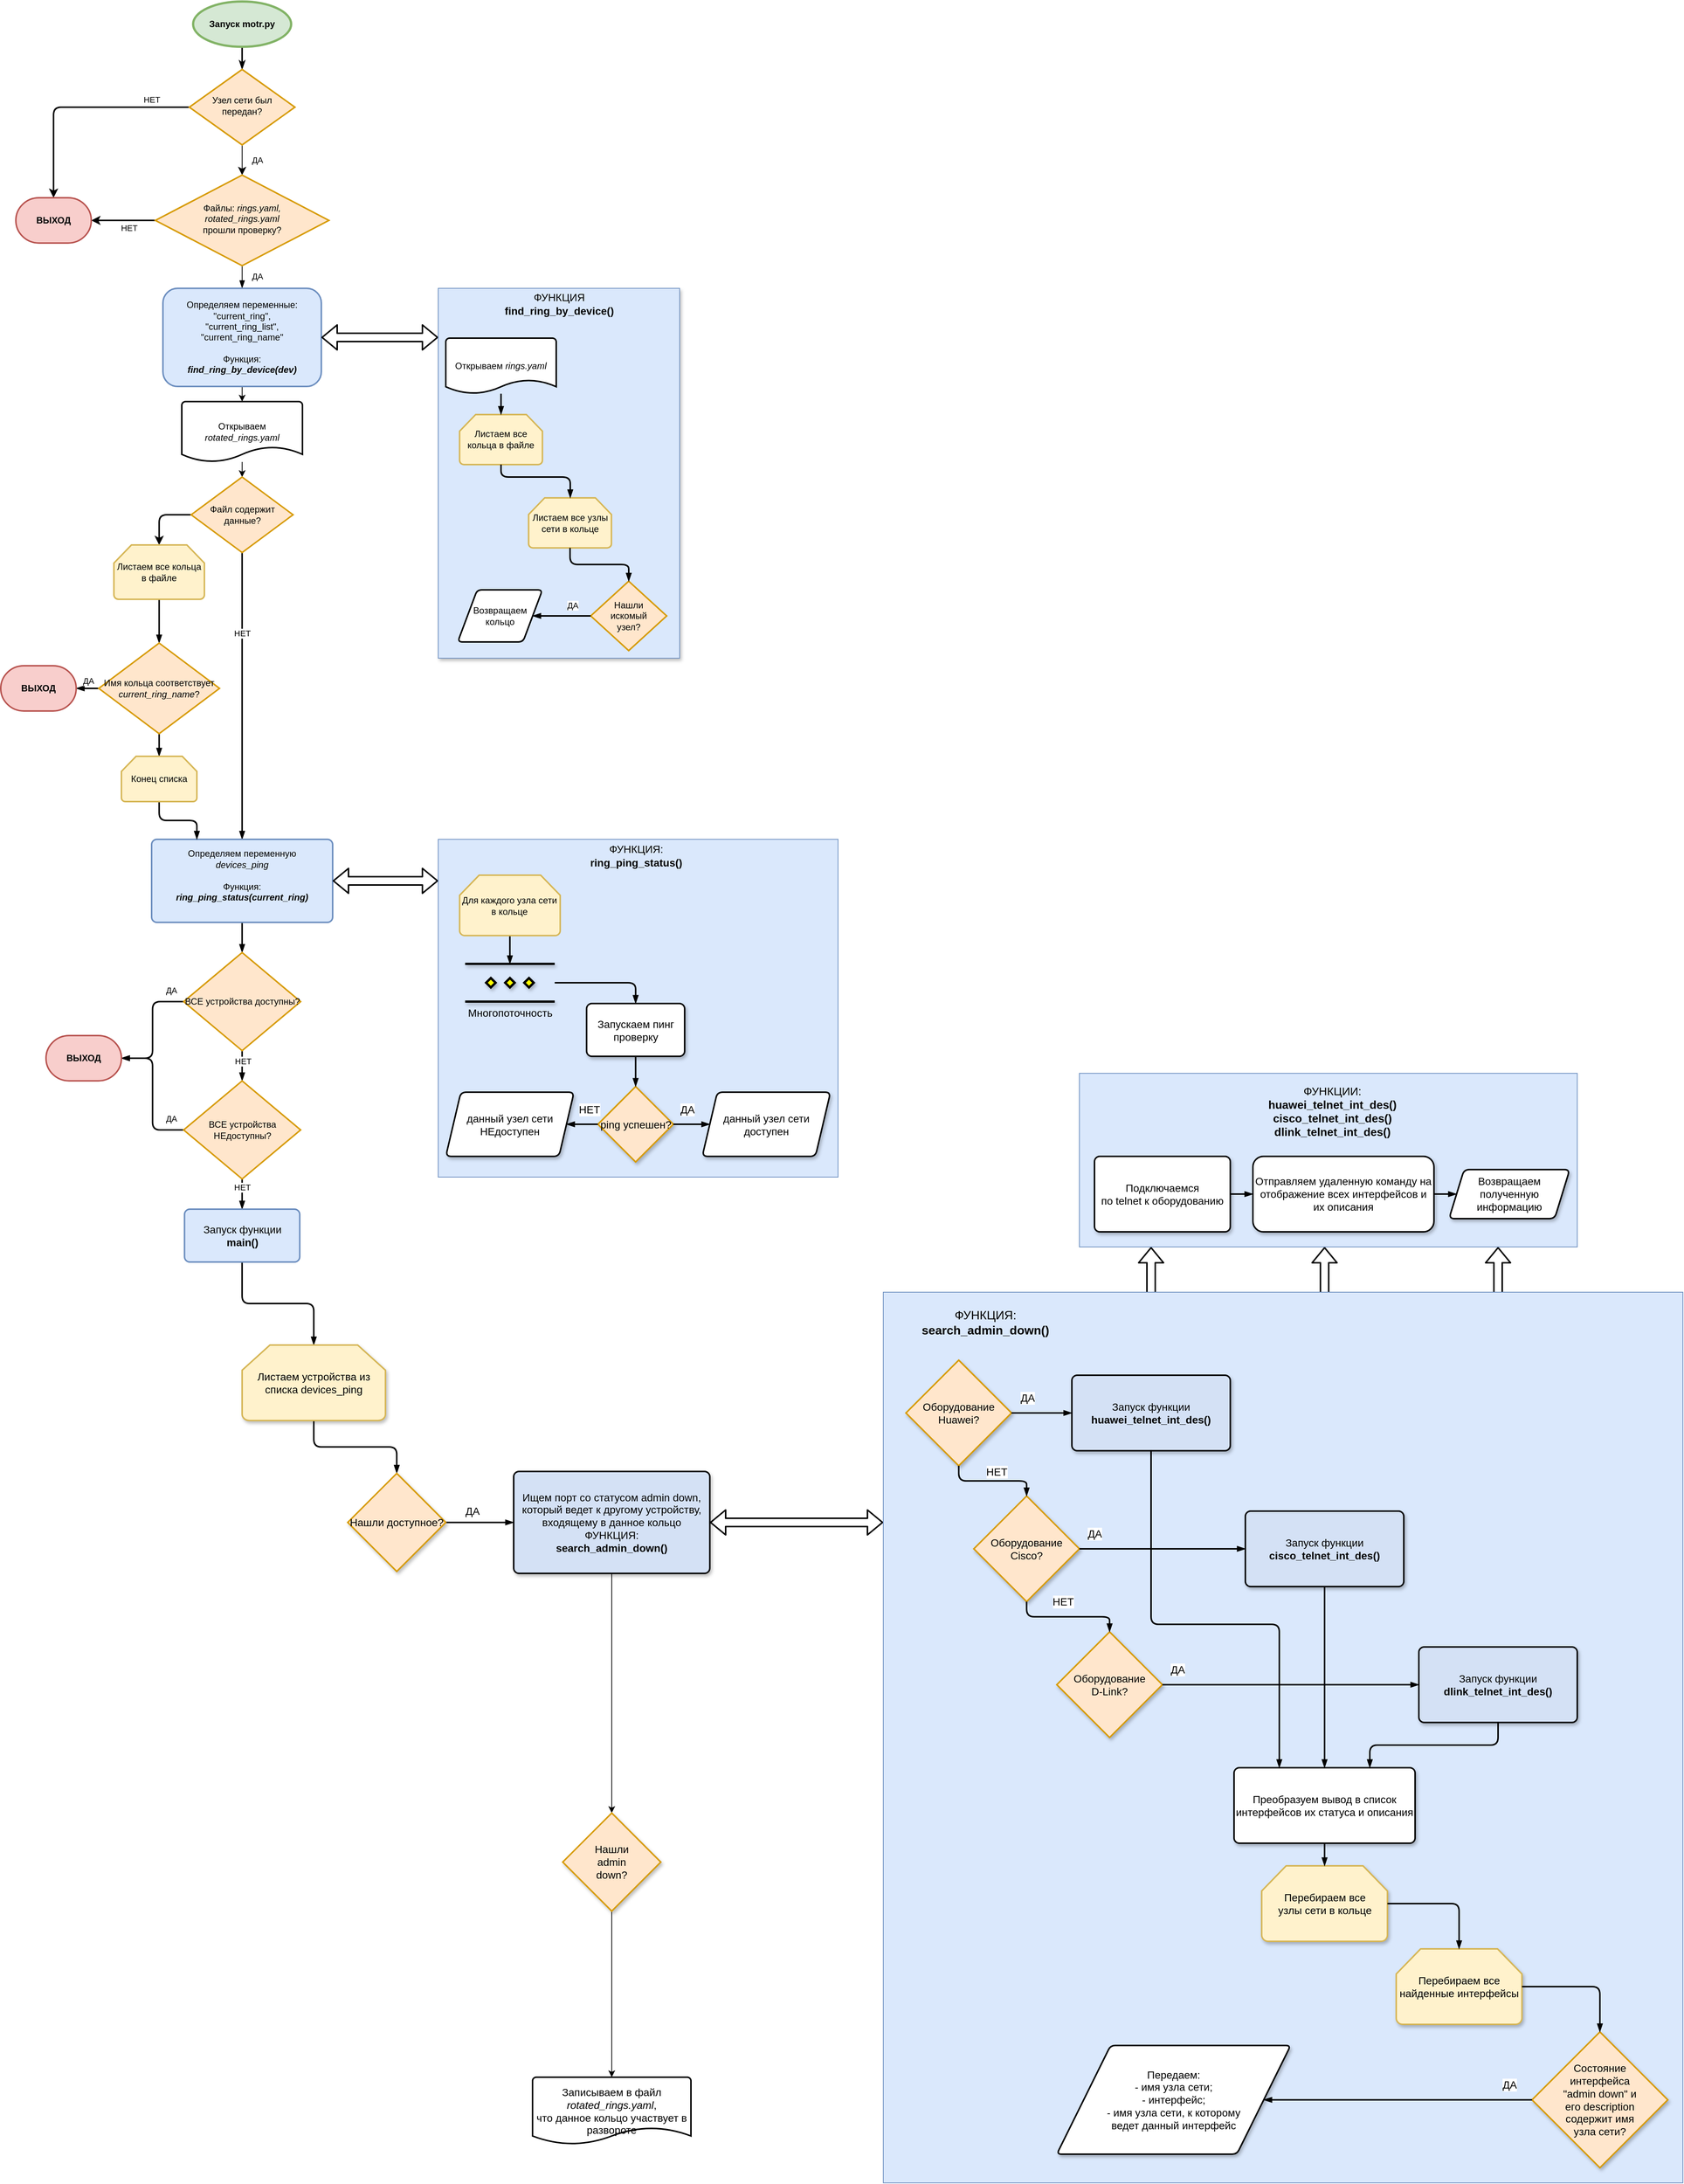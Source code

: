 <mxfile version="13.6.5" type="github">
  <diagram id="C5RBs43oDa-KdzZeNtuy" name="Page-1">
    <mxGraphModel dx="3768" dy="2504" grid="1" gridSize="10" guides="1" tooltips="1" connect="1" arrows="1" fold="1" page="1" pageScale="1" pageWidth="3300" pageHeight="4681" math="0" shadow="0">
      <root>
        <mxCell id="WIyWlLk6GJQsqaUBKTNV-0" />
        <mxCell id="WIyWlLk6GJQsqaUBKTNV-1" parent="WIyWlLk6GJQsqaUBKTNV-0" />
        <mxCell id="WIyWlLk6GJQsqaUBKTNV-2" value="" style="rounded=0;html=1;jettySize=auto;orthogonalLoop=1;fontSize=11;endArrow=classicThin;endFill=1;strokeWidth=2;shadow=0;labelBackgroundColor=none;edgeStyle=orthogonalEdgeStyle;exitX=0.5;exitY=1;exitDx=0;exitDy=0;exitPerimeter=0;" parent="WIyWlLk6GJQsqaUBKTNV-1" source="qdzVhZ0BJHm87TB0EGFF-5" target="WIyWlLk6GJQsqaUBKTNV-6" edge="1">
          <mxGeometry relative="1" as="geometry">
            <mxPoint x="370" y="80" as="sourcePoint" />
          </mxGeometry>
        </mxCell>
        <mxCell id="WIyWlLk6GJQsqaUBKTNV-4" value="&lt;div&gt;ДА&lt;/div&gt;" style="rounded=0;html=1;jettySize=auto;orthogonalLoop=1;fontSize=11;endArrow=classic;endFill=1;endSize=8;strokeWidth=1;shadow=0;labelBackgroundColor=none;edgeStyle=orthogonalEdgeStyle;" parent="WIyWlLk6GJQsqaUBKTNV-1" source="WIyWlLk6GJQsqaUBKTNV-6" target="WIyWlLk6GJQsqaUBKTNV-10" edge="1">
          <mxGeometry y="20" relative="1" as="geometry">
            <mxPoint as="offset" />
          </mxGeometry>
        </mxCell>
        <mxCell id="qdzVhZ0BJHm87TB0EGFF-9" style="edgeStyle=orthogonalEdgeStyle;rounded=1;orthogonalLoop=1;jettySize=auto;html=1;entryX=0.5;entryY=0;entryDx=0;entryDy=0;entryPerimeter=0;strokeWidth=2;" edge="1" parent="WIyWlLk6GJQsqaUBKTNV-1" source="WIyWlLk6GJQsqaUBKTNV-6" target="qdzVhZ0BJHm87TB0EGFF-6">
          <mxGeometry relative="1" as="geometry" />
        </mxCell>
        <mxCell id="qdzVhZ0BJHm87TB0EGFF-10" value="НЕТ" style="edgeLabel;html=1;align=center;verticalAlign=middle;resizable=0;points=[];" vertex="1" connectable="0" parent="qdzVhZ0BJHm87TB0EGFF-9">
          <mxGeometry x="-0.043" y="4" relative="1" as="geometry">
            <mxPoint x="93" y="-14" as="offset" />
          </mxGeometry>
        </mxCell>
        <mxCell id="WIyWlLk6GJQsqaUBKTNV-6" value="Узел сети был передан?" style="rhombus;whiteSpace=wrap;html=1;shadow=0;fontFamily=Helvetica;fontSize=12;align=center;strokeWidth=2;spacing=6;spacingTop=-4;fillColor=#ffe6cc;strokeColor=#d79b00;" parent="WIyWlLk6GJQsqaUBKTNV-1" vertex="1">
          <mxGeometry x="300" y="110" width="140" height="100" as="geometry" />
        </mxCell>
        <mxCell id="WIyWlLk6GJQsqaUBKTNV-8" value="ДА" style="rounded=0;html=1;jettySize=auto;orthogonalLoop=1;fontSize=11;endArrow=blockThin;endFill=1;endSize=8;strokeWidth=1;shadow=0;labelBackgroundColor=none;edgeStyle=orthogonalEdgeStyle;" parent="WIyWlLk6GJQsqaUBKTNV-1" source="WIyWlLk6GJQsqaUBKTNV-10" target="WIyWlLk6GJQsqaUBKTNV-11" edge="1">
          <mxGeometry x="0.333" y="20" relative="1" as="geometry">
            <mxPoint as="offset" />
          </mxGeometry>
        </mxCell>
        <mxCell id="qdzVhZ0BJHm87TB0EGFF-11" style="edgeStyle=orthogonalEdgeStyle;rounded=0;orthogonalLoop=1;jettySize=auto;html=1;entryX=1;entryY=0.5;entryDx=0;entryDy=0;entryPerimeter=0;strokeWidth=2;" edge="1" parent="WIyWlLk6GJQsqaUBKTNV-1" source="WIyWlLk6GJQsqaUBKTNV-10" target="qdzVhZ0BJHm87TB0EGFF-6">
          <mxGeometry relative="1" as="geometry" />
        </mxCell>
        <mxCell id="qdzVhZ0BJHm87TB0EGFF-12" value="НЕТ" style="edgeLabel;html=1;align=center;verticalAlign=middle;resizable=0;points=[];" vertex="1" connectable="0" parent="qdzVhZ0BJHm87TB0EGFF-11">
          <mxGeometry x="-0.015" y="-1" relative="1" as="geometry">
            <mxPoint x="7" y="11" as="offset" />
          </mxGeometry>
        </mxCell>
        <mxCell id="WIyWlLk6GJQsqaUBKTNV-10" value="&lt;div&gt;Файлы: &lt;i&gt;rings.yaml,&lt;/i&gt;&lt;/div&gt;&lt;div&gt;&lt;i&gt;rotated_rings.yaml&lt;/i&gt;&lt;/div&gt;&lt;div&gt;прошли проверку?&lt;br&gt;&lt;/div&gt;" style="rhombus;whiteSpace=wrap;html=1;shadow=0;fontFamily=Helvetica;fontSize=12;align=center;strokeWidth=2;spacing=6;spacingTop=-4;fillColor=#ffe6cc;strokeColor=#d79b00;" parent="WIyWlLk6GJQsqaUBKTNV-1" vertex="1">
          <mxGeometry x="255" y="250" width="230" height="120" as="geometry" />
        </mxCell>
        <mxCell id="qdzVhZ0BJHm87TB0EGFF-20" value="" style="edgeStyle=orthogonalEdgeStyle;rounded=0;orthogonalLoop=1;jettySize=auto;html=1;" edge="1" parent="WIyWlLk6GJQsqaUBKTNV-1" source="WIyWlLk6GJQsqaUBKTNV-11" target="qdzVhZ0BJHm87TB0EGFF-19">
          <mxGeometry relative="1" as="geometry" />
        </mxCell>
        <mxCell id="WIyWlLk6GJQsqaUBKTNV-11" value="&lt;div&gt;Определяем переменные:&lt;/div&gt;&lt;div&gt; &quot;current_ring&quot;, &lt;br&gt;&lt;/div&gt;&lt;div&gt;&quot;current_ring_list&quot;,&lt;/div&gt;&lt;div&gt; &quot;current_ring_name&quot;&lt;/div&gt;&lt;div&gt;&lt;br&gt;&lt;/div&gt;&lt;div&gt;Функция:&lt;/div&gt;&lt;div&gt;&lt;b&gt;&lt;i&gt;find_ring_by_device(dev)&lt;/i&gt;&lt;/b&gt;&lt;br&gt;&lt;/div&gt;" style="rounded=1;whiteSpace=wrap;html=1;fontSize=12;glass=0;strokeWidth=2;shadow=0;fillColor=#dae8fc;strokeColor=#6c8ebf;" parent="WIyWlLk6GJQsqaUBKTNV-1" vertex="1">
          <mxGeometry x="265" y="400" width="210" height="130" as="geometry" />
        </mxCell>
        <mxCell id="qdzVhZ0BJHm87TB0EGFF-5" value="&lt;b&gt;Запуск motr.py&lt;/b&gt;" style="strokeWidth=3;html=1;shape=mxgraph.flowchart.start_1;whiteSpace=wrap;fillColor=#d5e8d4;strokeColor=#82b366;" vertex="1" parent="WIyWlLk6GJQsqaUBKTNV-1">
          <mxGeometry x="305" y="20" width="130" height="60" as="geometry" />
        </mxCell>
        <mxCell id="qdzVhZ0BJHm87TB0EGFF-6" value="&lt;b&gt;ВЫХОД&lt;/b&gt;" style="strokeWidth=2;html=1;shape=mxgraph.flowchart.terminator;whiteSpace=wrap;fillColor=#f8cecc;strokeColor=#b85450;" vertex="1" parent="WIyWlLk6GJQsqaUBKTNV-1">
          <mxGeometry x="70" y="280" width="100" height="60" as="geometry" />
        </mxCell>
        <mxCell id="qdzVhZ0BJHm87TB0EGFF-23" value="" style="edgeStyle=orthogonalEdgeStyle;rounded=0;orthogonalLoop=1;jettySize=auto;html=1;" edge="1" parent="WIyWlLk6GJQsqaUBKTNV-1" source="qdzVhZ0BJHm87TB0EGFF-19" target="qdzVhZ0BJHm87TB0EGFF-22">
          <mxGeometry relative="1" as="geometry" />
        </mxCell>
        <mxCell id="qdzVhZ0BJHm87TB0EGFF-19" value="Открываем &lt;i&gt;rotated_rings.yaml&lt;/i&gt;" style="strokeWidth=2;html=1;shape=mxgraph.flowchart.document2;whiteSpace=wrap;size=0.25;" vertex="1" parent="WIyWlLk6GJQsqaUBKTNV-1">
          <mxGeometry x="290" y="550" width="160" height="80" as="geometry" />
        </mxCell>
        <mxCell id="qdzVhZ0BJHm87TB0EGFF-53" style="edgeStyle=orthogonalEdgeStyle;rounded=0;orthogonalLoop=1;jettySize=auto;html=1;endArrow=blockThin;endFill=1;strokeWidth=2;entryX=0.5;entryY=0;entryDx=0;entryDy=0;" edge="1" parent="WIyWlLk6GJQsqaUBKTNV-1" source="qdzVhZ0BJHm87TB0EGFF-22" target="qdzVhZ0BJHm87TB0EGFF-37">
          <mxGeometry relative="1" as="geometry">
            <mxPoint x="270" y="1140" as="targetPoint" />
          </mxGeometry>
        </mxCell>
        <mxCell id="qdzVhZ0BJHm87TB0EGFF-55" value="НЕТ" style="edgeLabel;html=1;align=center;verticalAlign=middle;resizable=0;points=[];" vertex="1" connectable="0" parent="qdzVhZ0BJHm87TB0EGFF-53">
          <mxGeometry x="-0.44" relative="1" as="geometry">
            <mxPoint as="offset" />
          </mxGeometry>
        </mxCell>
        <mxCell id="qdzVhZ0BJHm87TB0EGFF-222" style="edgeStyle=orthogonalEdgeStyle;sketch=0;orthogonalLoop=1;jettySize=auto;html=1;exitX=0;exitY=0.5;exitDx=0;exitDy=0;entryX=0.5;entryY=0;entryDx=0;entryDy=0;entryPerimeter=0;strokeWidth=2;rounded=1;" edge="1" parent="WIyWlLk6GJQsqaUBKTNV-1" source="qdzVhZ0BJHm87TB0EGFF-22" target="qdzVhZ0BJHm87TB0EGFF-27">
          <mxGeometry relative="1" as="geometry" />
        </mxCell>
        <mxCell id="qdzVhZ0BJHm87TB0EGFF-22" value="Файл содержит данные?" style="rhombus;whiteSpace=wrap;html=1;strokeWidth=2;fillColor=#ffe6cc;strokeColor=#d79b00;" vertex="1" parent="WIyWlLk6GJQsqaUBKTNV-1">
          <mxGeometry x="302.5" y="650" width="135" height="100" as="geometry" />
        </mxCell>
        <mxCell id="qdzVhZ0BJHm87TB0EGFF-31" value="" style="edgeStyle=orthogonalEdgeStyle;rounded=0;orthogonalLoop=1;jettySize=auto;html=1;endArrow=blockThin;endFill=1;strokeWidth=2;" edge="1" parent="WIyWlLk6GJQsqaUBKTNV-1" source="qdzVhZ0BJHm87TB0EGFF-27" target="qdzVhZ0BJHm87TB0EGFF-30">
          <mxGeometry relative="1" as="geometry" />
        </mxCell>
        <mxCell id="qdzVhZ0BJHm87TB0EGFF-27" value="Листаем все кольца в файле" style="strokeWidth=2;html=1;shape=mxgraph.flowchart.loop_limit;whiteSpace=wrap;fillColor=#fff2cc;strokeColor=#d6b656;" vertex="1" parent="WIyWlLk6GJQsqaUBKTNV-1">
          <mxGeometry x="200" y="740" width="120" height="72" as="geometry" />
        </mxCell>
        <mxCell id="qdzVhZ0BJHm87TB0EGFF-45" value="" style="edgeStyle=orthogonalEdgeStyle;rounded=0;orthogonalLoop=1;jettySize=auto;html=1;endArrow=blockThin;endFill=1;strokeWidth=2;" edge="1" parent="WIyWlLk6GJQsqaUBKTNV-1" source="qdzVhZ0BJHm87TB0EGFF-30" target="qdzVhZ0BJHm87TB0EGFF-44">
          <mxGeometry relative="1" as="geometry" />
        </mxCell>
        <mxCell id="qdzVhZ0BJHm87TB0EGFF-51" value="" style="edgeStyle=orthogonalEdgeStyle;rounded=0;orthogonalLoop=1;jettySize=auto;html=1;endArrow=blockThin;endFill=1;strokeWidth=2;" edge="1" parent="WIyWlLk6GJQsqaUBKTNV-1" source="qdzVhZ0BJHm87TB0EGFF-30" target="qdzVhZ0BJHm87TB0EGFF-47">
          <mxGeometry relative="1" as="geometry" />
        </mxCell>
        <mxCell id="qdzVhZ0BJHm87TB0EGFF-52" value="ДА" style="edgeLabel;html=1;align=center;verticalAlign=middle;resizable=0;points=[];" vertex="1" connectable="0" parent="qdzVhZ0BJHm87TB0EGFF-51">
          <mxGeometry x="-0.218" y="2" relative="1" as="geometry">
            <mxPoint x="5.29" y="-12" as="offset" />
          </mxGeometry>
        </mxCell>
        <mxCell id="qdzVhZ0BJHm87TB0EGFF-30" value="&lt;div align=&quot;center&quot;&gt;Имя кольца соответствует&lt;/div&gt;&lt;div align=&quot;center&quot;&gt;&lt;i&gt;current_ring_name&lt;/i&gt;?&lt;br&gt;&lt;/div&gt;" style="rhombus;whiteSpace=wrap;html=1;strokeWidth=2;fillColor=#ffe6cc;strokeColor=#d79b00;align=center;" vertex="1" parent="WIyWlLk6GJQsqaUBKTNV-1">
          <mxGeometry x="180" y="870" width="160" height="120" as="geometry" />
        </mxCell>
        <mxCell id="qdzVhZ0BJHm87TB0EGFF-58" value="" style="edgeStyle=orthogonalEdgeStyle;rounded=0;orthogonalLoop=1;jettySize=auto;html=1;endArrow=blockThin;endFill=1;strokeWidth=2;" edge="1" parent="WIyWlLk6GJQsqaUBKTNV-1" source="qdzVhZ0BJHm87TB0EGFF-37" target="qdzVhZ0BJHm87TB0EGFF-57">
          <mxGeometry relative="1" as="geometry" />
        </mxCell>
        <mxCell id="qdzVhZ0BJHm87TB0EGFF-37" value="&lt;div&gt;Определяем переменную&lt;/div&gt;&lt;div&gt;&lt;i&gt;devices_ping&lt;/i&gt;&lt;/div&gt;&lt;div&gt;&lt;i&gt;&lt;/i&gt;&lt;br&gt;&lt;/div&gt;&lt;div&gt;Функция:&lt;/div&gt;&lt;div&gt;&lt;b&gt;&lt;i&gt;ring_ping_status(current_ring)&lt;/i&gt;&lt;/b&gt;&lt;/div&gt;&lt;div&gt;&lt;i&gt;&lt;/i&gt;&lt;br&gt;&lt;/div&gt;" style="rounded=1;whiteSpace=wrap;html=1;absoluteArcSize=1;arcSize=14;strokeWidth=2;fillColor=#dae8fc;strokeColor=#6c8ebf;" vertex="1" parent="WIyWlLk6GJQsqaUBKTNV-1">
          <mxGeometry x="250" y="1130" width="240" height="110" as="geometry" />
        </mxCell>
        <mxCell id="qdzVhZ0BJHm87TB0EGFF-46" value="" style="edgeStyle=orthogonalEdgeStyle;rounded=1;orthogonalLoop=1;jettySize=auto;html=1;endArrow=blockThin;endFill=1;strokeWidth=2;entryX=0.25;entryY=0;entryDx=0;entryDy=0;" edge="1" parent="WIyWlLk6GJQsqaUBKTNV-1" source="qdzVhZ0BJHm87TB0EGFF-44" target="qdzVhZ0BJHm87TB0EGFF-37">
          <mxGeometry relative="1" as="geometry" />
        </mxCell>
        <mxCell id="qdzVhZ0BJHm87TB0EGFF-44" value="Конец списка" style="strokeWidth=2;html=1;shape=mxgraph.flowchart.loop_limit;whiteSpace=wrap;fillColor=#fff2cc;strokeColor=#d6b656;" vertex="1" parent="WIyWlLk6GJQsqaUBKTNV-1">
          <mxGeometry x="210" y="1020" width="100" height="60" as="geometry" />
        </mxCell>
        <mxCell id="qdzVhZ0BJHm87TB0EGFF-47" value="&lt;b&gt;ВЫХОД&lt;/b&gt;" style="strokeWidth=2;html=1;shape=mxgraph.flowchart.terminator;whiteSpace=wrap;fillColor=#f8cecc;strokeColor=#b85450;" vertex="1" parent="WIyWlLk6GJQsqaUBKTNV-1">
          <mxGeometry x="50" y="900" width="100" height="60" as="geometry" />
        </mxCell>
        <mxCell id="qdzVhZ0BJHm87TB0EGFF-61" value="" style="edgeStyle=orthogonalEdgeStyle;rounded=0;orthogonalLoop=1;jettySize=auto;html=1;endArrow=blockThin;endFill=1;strokeWidth=2;" edge="1" parent="WIyWlLk6GJQsqaUBKTNV-1" source="qdzVhZ0BJHm87TB0EGFF-57" target="qdzVhZ0BJHm87TB0EGFF-60">
          <mxGeometry relative="1" as="geometry" />
        </mxCell>
        <mxCell id="qdzVhZ0BJHm87TB0EGFF-62" value="НЕТ" style="edgeLabel;html=1;align=center;verticalAlign=middle;resizable=0;points=[];" vertex="1" connectable="0" parent="qdzVhZ0BJHm87TB0EGFF-61">
          <mxGeometry x="-0.299" y="1" relative="1" as="geometry">
            <mxPoint as="offset" />
          </mxGeometry>
        </mxCell>
        <mxCell id="qdzVhZ0BJHm87TB0EGFF-64" style="edgeStyle=orthogonalEdgeStyle;rounded=1;orthogonalLoop=1;jettySize=auto;html=1;endArrow=blockThin;endFill=1;strokeWidth=2;" edge="1" parent="WIyWlLk6GJQsqaUBKTNV-1" source="qdzVhZ0BJHm87TB0EGFF-57" target="qdzVhZ0BJHm87TB0EGFF-63">
          <mxGeometry relative="1" as="geometry" />
        </mxCell>
        <mxCell id="qdzVhZ0BJHm87TB0EGFF-66" value="ДА" style="edgeLabel;html=1;align=center;verticalAlign=middle;resizable=0;points=[];" vertex="1" connectable="0" parent="qdzVhZ0BJHm87TB0EGFF-64">
          <mxGeometry x="-0.633" relative="1" as="geometry">
            <mxPoint x="12.5" y="-15" as="offset" />
          </mxGeometry>
        </mxCell>
        <mxCell id="qdzVhZ0BJHm87TB0EGFF-57" value="ВСЕ устройства доступны?" style="strokeWidth=2;html=1;shape=mxgraph.flowchart.decision;whiteSpace=wrap;fillColor=#ffe6cc;strokeColor=#d79b00;" vertex="1" parent="WIyWlLk6GJQsqaUBKTNV-1">
          <mxGeometry x="292.5" y="1280" width="155" height="130" as="geometry" />
        </mxCell>
        <mxCell id="qdzVhZ0BJHm87TB0EGFF-65" style="edgeStyle=orthogonalEdgeStyle;rounded=1;orthogonalLoop=1;jettySize=auto;html=1;endArrow=blockThin;endFill=1;strokeWidth=2;" edge="1" parent="WIyWlLk6GJQsqaUBKTNV-1" source="qdzVhZ0BJHm87TB0EGFF-60" target="qdzVhZ0BJHm87TB0EGFF-63">
          <mxGeometry relative="1" as="geometry" />
        </mxCell>
        <mxCell id="qdzVhZ0BJHm87TB0EGFF-67" value="ДА" style="edgeLabel;html=1;align=center;verticalAlign=middle;resizable=0;points=[];" vertex="1" connectable="0" parent="qdzVhZ0BJHm87TB0EGFF-65">
          <mxGeometry x="-0.657" relative="1" as="geometry">
            <mxPoint x="14.17" y="-15" as="offset" />
          </mxGeometry>
        </mxCell>
        <mxCell id="qdzVhZ0BJHm87TB0EGFF-69" value="" style="edgeStyle=orthogonalEdgeStyle;rounded=0;orthogonalLoop=1;jettySize=auto;html=1;endArrow=blockThin;endFill=1;strokeWidth=2;" edge="1" parent="WIyWlLk6GJQsqaUBKTNV-1" source="qdzVhZ0BJHm87TB0EGFF-60" target="qdzVhZ0BJHm87TB0EGFF-68">
          <mxGeometry relative="1" as="geometry">
            <Array as="points">
              <mxPoint x="370" y="1590" />
              <mxPoint x="370" y="1590" />
            </Array>
          </mxGeometry>
        </mxCell>
        <mxCell id="qdzVhZ0BJHm87TB0EGFF-70" value="НЕТ" style="edgeLabel;html=1;align=center;verticalAlign=middle;resizable=0;points=[];" vertex="1" connectable="0" parent="qdzVhZ0BJHm87TB0EGFF-69">
          <mxGeometry x="-0.333" y="6" relative="1" as="geometry">
            <mxPoint x="-6" y="-3.14" as="offset" />
          </mxGeometry>
        </mxCell>
        <mxCell id="qdzVhZ0BJHm87TB0EGFF-60" value="ВСЕ устройства НЕдоступны?" style="strokeWidth=2;html=1;shape=mxgraph.flowchart.decision;whiteSpace=wrap;fillColor=#ffe6cc;strokeColor=#d79b00;" vertex="1" parent="WIyWlLk6GJQsqaUBKTNV-1">
          <mxGeometry x="292.5" y="1450" width="155" height="130" as="geometry" />
        </mxCell>
        <mxCell id="qdzVhZ0BJHm87TB0EGFF-63" value="&lt;b&gt;ВЫХОД&lt;/b&gt;" style="strokeWidth=2;html=1;shape=mxgraph.flowchart.terminator;whiteSpace=wrap;fillColor=#f8cecc;strokeColor=#b85450;" vertex="1" parent="WIyWlLk6GJQsqaUBKTNV-1">
          <mxGeometry x="110" y="1390" width="100" height="60" as="geometry" />
        </mxCell>
        <mxCell id="qdzVhZ0BJHm87TB0EGFF-146" style="edgeStyle=orthogonalEdgeStyle;rounded=1;orthogonalLoop=1;jettySize=auto;html=1;endArrow=blockThin;endFill=1;strokeWidth=2;fontSize=14;fontColor=#000000;" edge="1" parent="WIyWlLk6GJQsqaUBKTNV-1" source="qdzVhZ0BJHm87TB0EGFF-68" target="qdzVhZ0BJHm87TB0EGFF-136">
          <mxGeometry relative="1" as="geometry" />
        </mxCell>
        <mxCell id="qdzVhZ0BJHm87TB0EGFF-68" value="&lt;div style=&quot;font-size: 14px&quot;&gt;&lt;font style=&quot;font-size: 14px&quot;&gt;Запуск функции &lt;b&gt;&lt;br&gt;&lt;/b&gt;&lt;/font&gt;&lt;/div&gt;&lt;div style=&quot;font-size: 14px&quot;&gt;&lt;font style=&quot;font-size: 14px&quot;&gt;&lt;b&gt;main()&lt;/b&gt;&lt;br&gt;&lt;/font&gt;&lt;/div&gt;" style="rounded=1;whiteSpace=wrap;html=1;absoluteArcSize=1;arcSize=14;strokeWidth=2;fillColor=#dae8fc;strokeColor=#6c8ebf;" vertex="1" parent="WIyWlLk6GJQsqaUBKTNV-1">
          <mxGeometry x="293.64" y="1620" width="152.73" height="70" as="geometry" />
        </mxCell>
        <mxCell id="qdzVhZ0BJHm87TB0EGFF-138" value="" style="edgeStyle=orthogonalEdgeStyle;rounded=1;orthogonalLoop=1;jettySize=auto;html=1;endArrow=blockThin;endFill=1;strokeWidth=2;fontSize=14;fontColor=#000000;" edge="1" parent="WIyWlLk6GJQsqaUBKTNV-1" source="qdzVhZ0BJHm87TB0EGFF-136" target="qdzVhZ0BJHm87TB0EGFF-137">
          <mxGeometry relative="1" as="geometry" />
        </mxCell>
        <mxCell id="qdzVhZ0BJHm87TB0EGFF-136" value="Листаем устройства из списка devices_ping" style="strokeWidth=2;html=1;shape=mxgraph.flowchart.loop_limit;whiteSpace=wrap;shadow=1;fillColor=#fff2cc;fontSize=14;strokeColor=#d6b656;" vertex="1" parent="WIyWlLk6GJQsqaUBKTNV-1">
          <mxGeometry x="370" y="1800" width="190" height="100" as="geometry" />
        </mxCell>
        <mxCell id="qdzVhZ0BJHm87TB0EGFF-140" value="" style="edgeStyle=orthogonalEdgeStyle;rounded=0;orthogonalLoop=1;jettySize=auto;html=1;endArrow=blockThin;endFill=1;strokeWidth=2;fontSize=14;fontColor=#000000;" edge="1" parent="WIyWlLk6GJQsqaUBKTNV-1" source="qdzVhZ0BJHm87TB0EGFF-137" target="qdzVhZ0BJHm87TB0EGFF-139">
          <mxGeometry relative="1" as="geometry">
            <Array as="points">
              <mxPoint x="670" y="2035" />
              <mxPoint x="670" y="2035" />
            </Array>
          </mxGeometry>
        </mxCell>
        <mxCell id="qdzVhZ0BJHm87TB0EGFF-143" value="ДА" style="edgeLabel;html=1;align=center;verticalAlign=middle;resizable=0;points=[];fontSize=14;fontColor=#000000;" vertex="1" connectable="0" parent="qdzVhZ0BJHm87TB0EGFF-140">
          <mxGeometry x="-0.236" relative="1" as="geometry">
            <mxPoint y="-15.03" as="offset" />
          </mxGeometry>
        </mxCell>
        <mxCell id="qdzVhZ0BJHm87TB0EGFF-137" value="Нашли доступное?" style="strokeWidth=2;html=1;shape=mxgraph.flowchart.decision;whiteSpace=wrap;shadow=1;fillColor=#ffe6cc;fontSize=14;strokeColor=#d79b00;" vertex="1" parent="WIyWlLk6GJQsqaUBKTNV-1">
          <mxGeometry x="510" y="1970" width="130" height="130" as="geometry" />
        </mxCell>
        <mxCell id="qdzVhZ0BJHm87TB0EGFF-215" value="" style="edgeStyle=orthogonalEdgeStyle;curved=0;rounded=1;sketch=0;orthogonalLoop=1;jettySize=auto;html=1;" edge="1" parent="WIyWlLk6GJQsqaUBKTNV-1" source="qdzVhZ0BJHm87TB0EGFF-139" target="qdzVhZ0BJHm87TB0EGFF-213">
          <mxGeometry relative="1" as="geometry" />
        </mxCell>
        <mxCell id="qdzVhZ0BJHm87TB0EGFF-139" value="&lt;div&gt;Ищем порт со статусом admin down, который ведет к другому устройству, входящему в данное кольцо&lt;/div&gt;&lt;div&gt;ФУНКЦИЯ:&lt;/div&gt;&lt;div&gt;&lt;b&gt;search_admin_down()&lt;/b&gt;&lt;br&gt;&lt;/div&gt;" style="rounded=1;whiteSpace=wrap;html=1;absoluteArcSize=1;arcSize=14;strokeWidth=2;shadow=1;fillColor=#D4E1F5;fontSize=14;fontColor=#000000;" vertex="1" parent="WIyWlLk6GJQsqaUBKTNV-1">
          <mxGeometry x="730" y="1967.5" width="260" height="135" as="geometry" />
        </mxCell>
        <mxCell id="qdzVhZ0BJHm87TB0EGFF-175" value="" style="shape=flexArrow;endArrow=classic;startArrow=classic;html=1;strokeWidth=2;fontSize=14;fontColor=#000000;exitX=0.5;exitY=0;exitDx=0;exitDy=0;" edge="1" parent="WIyWlLk6GJQsqaUBKTNV-1" source="qdzVhZ0BJHm87TB0EGFF-155">
          <mxGeometry width="50" height="50" relative="1" as="geometry">
            <mxPoint x="1810" y="1980" as="sourcePoint" />
            <mxPoint x="1575" y="1670" as="targetPoint" />
          </mxGeometry>
        </mxCell>
        <mxCell id="qdzVhZ0BJHm87TB0EGFF-177" value="" style="shape=flexArrow;endArrow=classic;startArrow=classic;html=1;strokeWidth=2;fontSize=14;fontColor=#000000;exitX=0.5;exitY=0;exitDx=0;exitDy=0;" edge="1" parent="WIyWlLk6GJQsqaUBKTNV-1" source="qdzVhZ0BJHm87TB0EGFF-165">
          <mxGeometry width="50" height="50" relative="1" as="geometry">
            <mxPoint x="1810" y="1990" as="sourcePoint" />
            <mxPoint x="1805" y="1670" as="targetPoint" />
          </mxGeometry>
        </mxCell>
        <mxCell id="qdzVhZ0BJHm87TB0EGFF-178" value="" style="shape=flexArrow;endArrow=classic;startArrow=classic;html=1;strokeWidth=2;fontSize=14;fontColor=#000000;exitX=1;exitY=0.5;exitDx=0;exitDy=0;" edge="1" parent="WIyWlLk6GJQsqaUBKTNV-1" source="qdzVhZ0BJHm87TB0EGFF-37">
          <mxGeometry width="50" height="50" relative="1" as="geometry">
            <mxPoint x="930" y="1270" as="sourcePoint" />
            <mxPoint x="630" y="1185" as="targetPoint" />
          </mxGeometry>
        </mxCell>
        <mxCell id="qdzVhZ0BJHm87TB0EGFF-179" value="" style="shape=flexArrow;endArrow=classic;startArrow=classic;html=1;strokeWidth=2;fontSize=14;fontColor=#000000;exitX=1;exitY=0.5;exitDx=0;exitDy=0;" edge="1" parent="WIyWlLk6GJQsqaUBKTNV-1" source="WIyWlLk6GJQsqaUBKTNV-11">
          <mxGeometry width="50" height="50" relative="1" as="geometry">
            <mxPoint x="720" y="470" as="sourcePoint" />
            <mxPoint x="630" y="465" as="targetPoint" />
          </mxGeometry>
        </mxCell>
        <mxCell id="qdzVhZ0BJHm87TB0EGFF-180" value="" style="shape=flexArrow;endArrow=classic;startArrow=classic;html=1;strokeWidth=2;fontSize=14;fontColor=#000000;exitX=0.5;exitY=0;exitDx=0;exitDy=0;" edge="1" parent="WIyWlLk6GJQsqaUBKTNV-1" source="qdzVhZ0BJHm87TB0EGFF-166">
          <mxGeometry width="50" height="50" relative="1" as="geometry">
            <mxPoint x="2040" y="2140" as="sourcePoint" />
            <mxPoint x="2035" y="1670" as="targetPoint" />
          </mxGeometry>
        </mxCell>
        <mxCell id="qdzVhZ0BJHm87TB0EGFF-205" value="" style="group" vertex="1" connectable="0" parent="WIyWlLk6GJQsqaUBKTNV-1">
          <mxGeometry x="1480" y="1440" width="660" height="230" as="geometry" />
        </mxCell>
        <mxCell id="qdzVhZ0BJHm87TB0EGFF-164" value="" style="group;fillColor=#dae8fc;strokeColor=#6c8ebf;container=0;fontSize=14;fontStyle=2" vertex="1" connectable="0" parent="qdzVhZ0BJHm87TB0EGFF-205">
          <mxGeometry width="660" height="230" as="geometry" />
        </mxCell>
        <mxCell id="qdzVhZ0BJHm87TB0EGFF-157" value="&lt;div&gt;Подключаемся&lt;/div&gt;&lt;div&gt;по telnet к оборудованию&lt;br&gt;&lt;/div&gt;" style="rounded=1;whiteSpace=wrap;html=1;absoluteArcSize=1;arcSize=14;strokeWidth=2;shadow=1;fontSize=14;" vertex="1" parent="qdzVhZ0BJHm87TB0EGFF-205">
          <mxGeometry x="20" y="110" width="180" height="100" as="geometry" />
        </mxCell>
        <mxCell id="qdzVhZ0BJHm87TB0EGFF-160" value="Отправляем удаленную команду на отображение всех интерфейсов и их описания" style="whiteSpace=wrap;html=1;rounded=1;shadow=1;fontSize=14;strokeWidth=2;arcSize=14;" vertex="1" parent="qdzVhZ0BJHm87TB0EGFF-205">
          <mxGeometry x="230" y="110" width="240" height="100" as="geometry" />
        </mxCell>
        <mxCell id="qdzVhZ0BJHm87TB0EGFF-161" value="" style="edgeStyle=orthogonalEdgeStyle;rounded=0;orthogonalLoop=1;jettySize=auto;html=1;endArrow=blockThin;endFill=1;strokeWidth=2;fontSize=14;fontColor=#000000;" edge="1" parent="qdzVhZ0BJHm87TB0EGFF-205" source="qdzVhZ0BJHm87TB0EGFF-157" target="qdzVhZ0BJHm87TB0EGFF-160">
          <mxGeometry relative="1" as="geometry" />
        </mxCell>
        <mxCell id="qdzVhZ0BJHm87TB0EGFF-162" value="&lt;div&gt;Возвращаем&lt;/div&gt;&lt;div&gt;полученную информацию&lt;br&gt;&lt;/div&gt;" style="shape=parallelogram;perimeter=parallelogramPerimeter;whiteSpace=wrap;html=1;fixedSize=1;rounded=1;shadow=1;fontSize=14;strokeWidth=2;arcSize=14;" vertex="1" parent="qdzVhZ0BJHm87TB0EGFF-205">
          <mxGeometry x="490" y="127.5" width="160" height="65" as="geometry" />
        </mxCell>
        <mxCell id="qdzVhZ0BJHm87TB0EGFF-163" value="" style="edgeStyle=orthogonalEdgeStyle;rounded=0;orthogonalLoop=1;jettySize=auto;html=1;endArrow=blockThin;endFill=1;strokeWidth=2;fontSize=14;fontColor=#000000;" edge="1" parent="qdzVhZ0BJHm87TB0EGFF-205" source="qdzVhZ0BJHm87TB0EGFF-160" target="qdzVhZ0BJHm87TB0EGFF-162">
          <mxGeometry relative="1" as="geometry" />
        </mxCell>
        <mxCell id="qdzVhZ0BJHm87TB0EGFF-204" value="ФУНКЦИИ:&lt;br&gt;&lt;b&gt;huawei_telnet_int_des()&lt;br&gt;cisco_telnet_int_des()&lt;br&gt;dlink_telnet_int_des()&lt;/b&gt;" style="text;html=1;align=center;verticalAlign=middle;resizable=0;points=[];autosize=1;fontSize=15;fontColor=#000000;" vertex="1" parent="qdzVhZ0BJHm87TB0EGFF-205">
          <mxGeometry x="225" y="10" width="220" height="80" as="geometry" />
        </mxCell>
        <mxCell id="qdzVhZ0BJHm87TB0EGFF-207" value="" style="group" vertex="1" connectable="0" parent="WIyWlLk6GJQsqaUBKTNV-1">
          <mxGeometry x="630" y="1130" width="530" height="447.5" as="geometry" />
        </mxCell>
        <mxCell id="qdzVhZ0BJHm87TB0EGFF-125" value="" style="group;fillColor=#dae8fc;strokeColor=#6c8ebf;container=0;fontStyle=2;fontSize=14;" vertex="1" connectable="0" parent="qdzVhZ0BJHm87TB0EGFF-207">
          <mxGeometry width="530" height="447.5" as="geometry" />
        </mxCell>
        <mxCell id="qdzVhZ0BJHm87TB0EGFF-91" value="Многопоточность" style="verticalLabelPosition=bottom;verticalAlign=top;html=1;shape=mxgraph.flowchart.parallel_mode;pointerEvents=1;shadow=1;strokeWidth=3;fillColor=#D4E1F5;fontSize=14;" vertex="1" parent="qdzVhZ0BJHm87TB0EGFF-207">
          <mxGeometry x="35.63" y="165" width="118.75" height="50" as="geometry" />
        </mxCell>
        <mxCell id="qdzVhZ0BJHm87TB0EGFF-94" value="" style="edgeStyle=orthogonalEdgeStyle;rounded=0;orthogonalLoop=1;jettySize=auto;html=1;endArrow=blockThin;endFill=1;strokeWidth=2;fontSize=14;" edge="1" parent="qdzVhZ0BJHm87TB0EGFF-207" source="qdzVhZ0BJHm87TB0EGFF-92" target="qdzVhZ0BJHm87TB0EGFF-91">
          <mxGeometry relative="1" as="geometry" />
        </mxCell>
        <mxCell id="qdzVhZ0BJHm87TB0EGFF-92" value="Для каждого узла сети в кольце" style="strokeWidth=2;html=1;shape=mxgraph.flowchart.loop_limit;whiteSpace=wrap;fillColor=#fff2cc;strokeColor=#d6b656;" vertex="1" parent="qdzVhZ0BJHm87TB0EGFF-207">
          <mxGeometry x="28.33" y="47.5" width="133.33" height="80" as="geometry" />
        </mxCell>
        <mxCell id="qdzVhZ0BJHm87TB0EGFF-96" value="Запускаем пинг проверку" style="rounded=1;whiteSpace=wrap;html=1;absoluteArcSize=1;arcSize=14;strokeWidth=2;shadow=1;fontSize=14;" vertex="1" parent="qdzVhZ0BJHm87TB0EGFF-207">
          <mxGeometry x="196.67" y="217.5" width="130" height="70" as="geometry" />
        </mxCell>
        <mxCell id="qdzVhZ0BJHm87TB0EGFF-99" value="" style="edgeStyle=orthogonalEdgeStyle;rounded=1;orthogonalLoop=1;jettySize=auto;html=1;endArrow=blockThin;endFill=1;strokeWidth=2;fontSize=14;" edge="1" parent="qdzVhZ0BJHm87TB0EGFF-207" source="qdzVhZ0BJHm87TB0EGFF-91" target="qdzVhZ0BJHm87TB0EGFF-96">
          <mxGeometry relative="1" as="geometry" />
        </mxCell>
        <mxCell id="qdzVhZ0BJHm87TB0EGFF-102" value="ping успешен?" style="rhombus;whiteSpace=wrap;html=1;rounded=1;shadow=1;fontSize=14;strokeWidth=2;arcSize=0;fillColor=#ffe6cc;strokeColor=#d79b00;" vertex="1" parent="qdzVhZ0BJHm87TB0EGFF-207">
          <mxGeometry x="211.67" y="327.5" width="100" height="100" as="geometry" />
        </mxCell>
        <mxCell id="qdzVhZ0BJHm87TB0EGFF-103" value="" style="edgeStyle=orthogonalEdgeStyle;rounded=0;orthogonalLoop=1;jettySize=auto;html=1;endArrow=blockThin;endFill=1;strokeWidth=2;fontSize=14;" edge="1" parent="qdzVhZ0BJHm87TB0EGFF-207" source="qdzVhZ0BJHm87TB0EGFF-96" target="qdzVhZ0BJHm87TB0EGFF-102">
          <mxGeometry relative="1" as="geometry" />
        </mxCell>
        <mxCell id="qdzVhZ0BJHm87TB0EGFF-104" value="данный узел сети доступен" style="shape=parallelogram;perimeter=parallelogramPerimeter;whiteSpace=wrap;html=1;fixedSize=1;rounded=1;shadow=1;fontSize=14;strokeWidth=2;arcSize=14;" vertex="1" parent="qdzVhZ0BJHm87TB0EGFF-207">
          <mxGeometry x="350" y="335" width="170" height="85" as="geometry" />
        </mxCell>
        <mxCell id="qdzVhZ0BJHm87TB0EGFF-105" value="" style="edgeStyle=orthogonalEdgeStyle;rounded=0;orthogonalLoop=1;jettySize=auto;html=1;endArrow=blockThin;endFill=1;strokeWidth=2;fontSize=14;" edge="1" parent="qdzVhZ0BJHm87TB0EGFF-207" source="qdzVhZ0BJHm87TB0EGFF-102" target="qdzVhZ0BJHm87TB0EGFF-104">
          <mxGeometry relative="1" as="geometry" />
        </mxCell>
        <mxCell id="qdzVhZ0BJHm87TB0EGFF-109" value="ДА" style="edgeLabel;html=1;align=center;verticalAlign=middle;resizable=0;points=[];fontSize=14;" vertex="1" connectable="0" parent="qdzVhZ0BJHm87TB0EGFF-105">
          <mxGeometry x="-0.16" y="-4" relative="1" as="geometry">
            <mxPoint x="0.06" y="-24" as="offset" />
          </mxGeometry>
        </mxCell>
        <mxCell id="qdzVhZ0BJHm87TB0EGFF-106" value="данный узел сети НЕдоступен" style="shape=parallelogram;perimeter=parallelogramPerimeter;whiteSpace=wrap;html=1;fixedSize=1;rounded=1;shadow=1;fontSize=14;strokeWidth=2;arcSize=14;" vertex="1" parent="qdzVhZ0BJHm87TB0EGFF-207">
          <mxGeometry x="10" y="335" width="170" height="85" as="geometry" />
        </mxCell>
        <mxCell id="qdzVhZ0BJHm87TB0EGFF-107" value="" style="edgeStyle=orthogonalEdgeStyle;rounded=0;orthogonalLoop=1;jettySize=auto;html=1;endArrow=blockThin;endFill=1;strokeWidth=2;fontSize=14;" edge="1" parent="qdzVhZ0BJHm87TB0EGFF-207" source="qdzVhZ0BJHm87TB0EGFF-102" target="qdzVhZ0BJHm87TB0EGFF-106">
          <mxGeometry relative="1" as="geometry" />
        </mxCell>
        <mxCell id="qdzVhZ0BJHm87TB0EGFF-108" value="НЕТ" style="edgeLabel;html=1;align=center;verticalAlign=middle;resizable=0;points=[];fontSize=14;" vertex="1" connectable="0" parent="qdzVhZ0BJHm87TB0EGFF-107">
          <mxGeometry x="-0.851" relative="1" as="geometry">
            <mxPoint x="-7.34" y="-20" as="offset" />
          </mxGeometry>
        </mxCell>
        <mxCell id="qdzVhZ0BJHm87TB0EGFF-206" value="&lt;font style=&quot;font-size: 14px&quot;&gt;ФУНКЦИЯ:&lt;br&gt;&lt;b&gt;ring_ping_status()&lt;/b&gt;&lt;/font&gt;&lt;div style=&quot;font-size: 14px&quot;&gt;&lt;font style=&quot;font-size: 14px&quot;&gt;&lt;br&gt;&lt;/font&gt;&lt;/div&gt;" style="text;html=1;align=center;verticalAlign=middle;resizable=0;points=[];autosize=1;fontSize=15;fontColor=#000000;" vertex="1" parent="qdzVhZ0BJHm87TB0EGFF-207">
          <mxGeometry x="181.67" width="160" height="60" as="geometry" />
        </mxCell>
        <mxCell id="qdzVhZ0BJHm87TB0EGFF-209" value="" style="group" vertex="1" connectable="0" parent="WIyWlLk6GJQsqaUBKTNV-1">
          <mxGeometry x="630" y="400" width="320" height="490" as="geometry" />
        </mxCell>
        <mxCell id="qdzVhZ0BJHm87TB0EGFF-84" value="" style="group;fillColor=#dae8fc;shadow=1;fontStyle=2;fontSize=14;container=0;strokeColor=#6c8ebf;" vertex="1" connectable="0" parent="qdzVhZ0BJHm87TB0EGFF-209">
          <mxGeometry width="320" height="490" as="geometry" />
        </mxCell>
        <mxCell id="qdzVhZ0BJHm87TB0EGFF-71" value="Открываем &lt;i&gt;rings.yaml&lt;/i&gt;" style="strokeWidth=2;html=1;shape=mxgraph.flowchart.document2;whiteSpace=wrap;size=0.25;" vertex="1" parent="qdzVhZ0BJHm87TB0EGFF-209">
          <mxGeometry x="10" y="66" width="146.401" height="73.6" as="geometry" />
        </mxCell>
        <mxCell id="qdzVhZ0BJHm87TB0EGFF-72" value="Листаем все кольца в файле" style="strokeWidth=2;html=1;shape=mxgraph.flowchart.loop_limit;whiteSpace=wrap;fillColor=#fff2cc;strokeColor=#d6b656;" vertex="1" parent="qdzVhZ0BJHm87TB0EGFF-209">
          <mxGeometry x="28.3" y="167.2" width="109.8" height="66.24" as="geometry" />
        </mxCell>
        <mxCell id="qdzVhZ0BJHm87TB0EGFF-74" value="" style="edgeStyle=orthogonalEdgeStyle;rounded=0;orthogonalLoop=1;jettySize=auto;html=1;endArrow=blockThin;endFill=1;strokeWidth=2;" edge="1" parent="qdzVhZ0BJHm87TB0EGFF-209" source="qdzVhZ0BJHm87TB0EGFF-71" target="qdzVhZ0BJHm87TB0EGFF-72">
          <mxGeometry relative="1" as="geometry" />
        </mxCell>
        <mxCell id="qdzVhZ0BJHm87TB0EGFF-73" value="Листаем все узлы сети в кольце" style="strokeWidth=2;html=1;shape=mxgraph.flowchart.loop_limit;whiteSpace=wrap;fillColor=#fff2cc;strokeColor=#d6b656;" vertex="1" parent="qdzVhZ0BJHm87TB0EGFF-209">
          <mxGeometry x="119.8" y="277.6" width="109.8" height="66.24" as="geometry" />
        </mxCell>
        <mxCell id="qdzVhZ0BJHm87TB0EGFF-75" style="edgeStyle=orthogonalEdgeStyle;rounded=1;orthogonalLoop=1;jettySize=auto;html=1;endArrow=blockThin;endFill=1;strokeWidth=2;" edge="1" parent="qdzVhZ0BJHm87TB0EGFF-209" source="qdzVhZ0BJHm87TB0EGFF-72" target="qdzVhZ0BJHm87TB0EGFF-73">
          <mxGeometry relative="1" as="geometry">
            <Array as="points">
              <mxPoint x="83" y="250" />
              <mxPoint x="175" y="250" />
            </Array>
          </mxGeometry>
        </mxCell>
        <mxCell id="qdzVhZ0BJHm87TB0EGFF-77" value="&lt;div&gt;Нашли &lt;br&gt;&lt;/div&gt;&lt;div&gt;искомый &lt;br&gt;&lt;/div&gt;&lt;div&gt;узел?&lt;/div&gt;" style="rhombus;whiteSpace=wrap;html=1;strokeColor=#d79b00;strokeWidth=2;fillColor=#ffe6cc;" vertex="1" parent="qdzVhZ0BJHm87TB0EGFF-209">
          <mxGeometry x="202.151" y="388" width="100.65" height="92" as="geometry" />
        </mxCell>
        <mxCell id="qdzVhZ0BJHm87TB0EGFF-78" value="" style="edgeStyle=orthogonalEdgeStyle;rounded=1;orthogonalLoop=1;jettySize=auto;html=1;endArrow=blockThin;endFill=1;strokeWidth=2;" edge="1" parent="qdzVhZ0BJHm87TB0EGFF-209" source="qdzVhZ0BJHm87TB0EGFF-73" target="qdzVhZ0BJHm87TB0EGFF-77">
          <mxGeometry relative="1" as="geometry" />
        </mxCell>
        <mxCell id="qdzVhZ0BJHm87TB0EGFF-81" value="&lt;div&gt;Возвращаем&lt;/div&gt;&lt;div&gt;кольцо&lt;br&gt; &lt;/div&gt;" style="shape=parallelogram;html=1;strokeWidth=2;perimeter=parallelogramPerimeter;whiteSpace=wrap;rounded=1;arcSize=12;size=0.23;" vertex="1" parent="qdzVhZ0BJHm87TB0EGFF-209">
          <mxGeometry x="25.802" y="399.5" width="112.298" height="69" as="geometry" />
        </mxCell>
        <mxCell id="qdzVhZ0BJHm87TB0EGFF-82" value="" style="edgeStyle=orthogonalEdgeStyle;rounded=0;orthogonalLoop=1;jettySize=auto;html=1;endArrow=blockThin;endFill=1;strokeWidth=2;" edge="1" parent="qdzVhZ0BJHm87TB0EGFF-209" source="qdzVhZ0BJHm87TB0EGFF-77" target="qdzVhZ0BJHm87TB0EGFF-81">
          <mxGeometry relative="1" as="geometry" />
        </mxCell>
        <mxCell id="qdzVhZ0BJHm87TB0EGFF-83" value="ДА" style="edgeLabel;html=1;align=center;verticalAlign=middle;resizable=0;points=[];" vertex="1" connectable="0" parent="qdzVhZ0BJHm87TB0EGFF-82">
          <mxGeometry x="-0.382" y="-2" relative="1" as="geometry">
            <mxPoint y="-12" as="offset" />
          </mxGeometry>
        </mxCell>
        <mxCell id="qdzVhZ0BJHm87TB0EGFF-208" value="&lt;font style=&quot;font-size: 14px&quot;&gt;ФУНКЦИЯ&lt;br&gt;&lt;b&gt;find_ring_by_device()&lt;/b&gt;&lt;/font&gt;" style="text;html=1;align=center;verticalAlign=middle;resizable=0;points=[];autosize=1;fontSize=15;fontColor=#000000;" vertex="1" parent="qdzVhZ0BJHm87TB0EGFF-209">
          <mxGeometry x="70" width="180" height="40" as="geometry" />
        </mxCell>
        <mxCell id="qdzVhZ0BJHm87TB0EGFF-210" value="" style="shape=flexArrow;endArrow=classic;startArrow=classic;html=1;strokeWidth=2;fontSize=15;fontColor=#000000;exitX=1;exitY=0.5;exitDx=0;exitDy=0;" edge="1" parent="WIyWlLk6GJQsqaUBKTNV-1" source="qdzVhZ0BJHm87TB0EGFF-139">
          <mxGeometry width="50" height="50" relative="1" as="geometry">
            <mxPoint x="1410" y="2110" as="sourcePoint" />
            <mxPoint x="1220" y="2035" as="targetPoint" />
          </mxGeometry>
        </mxCell>
        <mxCell id="qdzVhZ0BJHm87TB0EGFF-218" value="" style="edgeStyle=orthogonalEdgeStyle;curved=0;rounded=1;sketch=0;orthogonalLoop=1;jettySize=auto;html=1;" edge="1" parent="WIyWlLk6GJQsqaUBKTNV-1" source="qdzVhZ0BJHm87TB0EGFF-213" target="qdzVhZ0BJHm87TB0EGFF-216">
          <mxGeometry relative="1" as="geometry" />
        </mxCell>
        <mxCell id="qdzVhZ0BJHm87TB0EGFF-213" value="&lt;div style=&quot;font-size: 14px&quot;&gt;&lt;font style=&quot;font-size: 14px&quot;&gt;Нашли&lt;/font&gt;&lt;/div&gt;&lt;div style=&quot;font-size: 14px&quot;&gt;&lt;font style=&quot;font-size: 14px&quot;&gt;admin &lt;br&gt;&lt;/font&gt;&lt;/div&gt;&lt;div style=&quot;font-size: 14px&quot;&gt;&lt;font style=&quot;font-size: 14px&quot;&gt;down?&lt;br&gt;&lt;/font&gt;&lt;/div&gt;" style="strokeWidth=2;html=1;shape=mxgraph.flowchart.decision;whiteSpace=wrap;shadow=1;fontSize=15;align=center;fillColor=#ffe6cc;strokeColor=#d79b00;" vertex="1" parent="WIyWlLk6GJQsqaUBKTNV-1">
          <mxGeometry x="795" y="2420" width="130" height="130" as="geometry" />
        </mxCell>
        <mxCell id="qdzVhZ0BJHm87TB0EGFF-216" value="&lt;div style=&quot;font-size: 14px&quot;&gt;&lt;font style=&quot;font-size: 14px&quot;&gt;Записываем в файл&lt;/font&gt;&lt;/div&gt;&lt;div style=&quot;font-size: 14px&quot;&gt;&lt;font style=&quot;font-size: 14px&quot;&gt;&lt;i&gt;rotated_rings.yaml&lt;/i&gt;,&lt;/font&gt;&lt;/div&gt;&lt;div style=&quot;font-size: 14px&quot;&gt;&lt;font style=&quot;font-size: 14px&quot;&gt;что данное кольцо участвует в развороте&lt;br&gt;&lt;/font&gt;&lt;/div&gt;" style="strokeWidth=2;html=1;shape=mxgraph.flowchart.document2;whiteSpace=wrap;size=0.25;rounded=0;sketch=0;" vertex="1" parent="WIyWlLk6GJQsqaUBKTNV-1">
          <mxGeometry x="755" y="2770" width="210" height="89" as="geometry" />
        </mxCell>
        <mxCell id="qdzVhZ0BJHm87TB0EGFF-223" value="" style="group" vertex="1" connectable="0" parent="WIyWlLk6GJQsqaUBKTNV-1">
          <mxGeometry x="1220" y="1730" width="1060" height="1180" as="geometry" />
        </mxCell>
        <mxCell id="qdzVhZ0BJHm87TB0EGFF-202" value="          " style="group;fillColor=#dae8fc;strokeColor=#6c8ebf;container=0;align=left;" vertex="1" connectable="0" parent="qdzVhZ0BJHm87TB0EGFF-223">
          <mxGeometry width="1060" height="1180" as="geometry" />
        </mxCell>
        <mxCell id="qdzVhZ0BJHm87TB0EGFF-147" value="&lt;div&gt;&lt;font style=&quot;font-size: 14px&quot;&gt;Оборудование &lt;br&gt;&lt;/font&gt;&lt;/div&gt;&lt;div&gt;&lt;font style=&quot;font-size: 14px&quot;&gt;Huawei?&lt;br&gt;&lt;/font&gt;&lt;/div&gt;" style="strokeWidth=2;html=1;shape=mxgraph.flowchart.decision;whiteSpace=wrap;shadow=1;fillColor=#ffe6cc;fontSize=14;strokeColor=#d79b00;" vertex="1" parent="qdzVhZ0BJHm87TB0EGFF-223">
          <mxGeometry x="30" y="90" width="140" height="140" as="geometry" />
        </mxCell>
        <mxCell id="qdzVhZ0BJHm87TB0EGFF-148" value="&lt;div&gt;Оборудование &lt;br&gt;&lt;/div&gt;&lt;div&gt;Cisco?&lt;br&gt;&lt;/div&gt;" style="strokeWidth=2;html=1;shape=mxgraph.flowchart.decision;whiteSpace=wrap;shadow=1;fillColor=#ffe6cc;fontSize=14;strokeColor=#d79b00;" vertex="1" parent="qdzVhZ0BJHm87TB0EGFF-223">
          <mxGeometry x="120" y="270" width="140" height="140" as="geometry" />
        </mxCell>
        <mxCell id="qdzVhZ0BJHm87TB0EGFF-150" value="" style="edgeStyle=orthogonalEdgeStyle;rounded=1;orthogonalLoop=1;jettySize=auto;html=1;endArrow=blockThin;endFill=1;strokeWidth=2;fontSize=14;fontColor=#000000;" edge="1" parent="qdzVhZ0BJHm87TB0EGFF-223" source="qdzVhZ0BJHm87TB0EGFF-147" target="qdzVhZ0BJHm87TB0EGFF-148">
          <mxGeometry relative="1" as="geometry" />
        </mxCell>
        <mxCell id="qdzVhZ0BJHm87TB0EGFF-153" value="НЕТ" style="edgeLabel;html=1;align=center;verticalAlign=middle;resizable=0;points=[];fontSize=14;fontColor=#000000;" vertex="1" connectable="0" parent="qdzVhZ0BJHm87TB0EGFF-150">
          <mxGeometry x="-0.642" y="17" relative="1" as="geometry">
            <mxPoint x="46.47" y="4.5" as="offset" />
          </mxGeometry>
        </mxCell>
        <mxCell id="qdzVhZ0BJHm87TB0EGFF-149" value="&lt;div&gt;Оборудование &lt;br&gt;&lt;/div&gt;&lt;div&gt;D-Link?&lt;br&gt;&lt;/div&gt;" style="strokeWidth=2;html=1;shape=mxgraph.flowchart.decision;whiteSpace=wrap;shadow=1;fillColor=#ffe6cc;fontSize=14;strokeColor=#d79b00;" vertex="1" parent="qdzVhZ0BJHm87TB0EGFF-223">
          <mxGeometry x="230" y="450" width="140" height="140" as="geometry" />
        </mxCell>
        <mxCell id="qdzVhZ0BJHm87TB0EGFF-151" value="" style="edgeStyle=orthogonalEdgeStyle;rounded=1;orthogonalLoop=1;jettySize=auto;html=1;endArrow=blockThin;endFill=1;strokeWidth=2;fontSize=14;fontColor=#000000;" edge="1" parent="qdzVhZ0BJHm87TB0EGFF-223" source="qdzVhZ0BJHm87TB0EGFF-148" target="qdzVhZ0BJHm87TB0EGFF-149">
          <mxGeometry relative="1" as="geometry" />
        </mxCell>
        <mxCell id="qdzVhZ0BJHm87TB0EGFF-154" value="НЕТ" style="edgeLabel;html=1;align=center;verticalAlign=middle;resizable=0;points=[];fontSize=14;fontColor=#000000;" vertex="1" connectable="0" parent="qdzVhZ0BJHm87TB0EGFF-151">
          <mxGeometry x="0.222" relative="1" as="geometry">
            <mxPoint x="-24.24" y="-20.5" as="offset" />
          </mxGeometry>
        </mxCell>
        <mxCell id="qdzVhZ0BJHm87TB0EGFF-155" value="Запуск функции&lt;b&gt;&lt;br&gt;huawei_telnet_int_des()&lt;/b&gt;" style="rounded=1;whiteSpace=wrap;html=1;absoluteArcSize=1;arcSize=14;strokeWidth=2;shadow=1;fillColor=#D4E1F5;fontSize=14;fontColor=#000000;" vertex="1" parent="qdzVhZ0BJHm87TB0EGFF-223">
          <mxGeometry x="250" y="110" width="210" height="100" as="geometry" />
        </mxCell>
        <mxCell id="qdzVhZ0BJHm87TB0EGFF-156" value="" style="edgeStyle=orthogonalEdgeStyle;rounded=0;orthogonalLoop=1;jettySize=auto;html=1;endArrow=blockThin;endFill=1;strokeWidth=2;fontSize=14;fontColor=#000000;" edge="1" parent="qdzVhZ0BJHm87TB0EGFF-223" source="qdzVhZ0BJHm87TB0EGFF-147" target="qdzVhZ0BJHm87TB0EGFF-155">
          <mxGeometry relative="1" as="geometry" />
        </mxCell>
        <mxCell id="qdzVhZ0BJHm87TB0EGFF-169" value="ДА" style="edgeLabel;html=1;align=center;verticalAlign=middle;resizable=0;points=[];fontSize=14;fontColor=#000000;" vertex="1" connectable="0" parent="qdzVhZ0BJHm87TB0EGFF-156">
          <mxGeometry x="-0.25" relative="1" as="geometry">
            <mxPoint x="-9.41" y="-20" as="offset" />
          </mxGeometry>
        </mxCell>
        <mxCell id="qdzVhZ0BJHm87TB0EGFF-165" value="Запуск функции&lt;b&gt;&lt;br&gt;cisco_telnet_int_des()&lt;/b&gt;" style="rounded=1;whiteSpace=wrap;html=1;absoluteArcSize=1;arcSize=14;strokeWidth=2;shadow=1;fillColor=#D4E1F5;fontSize=14;fontColor=#000000;" vertex="1" parent="qdzVhZ0BJHm87TB0EGFF-223">
          <mxGeometry x="480" y="290" width="210" height="100" as="geometry" />
        </mxCell>
        <mxCell id="qdzVhZ0BJHm87TB0EGFF-167" value="" style="edgeStyle=orthogonalEdgeStyle;rounded=0;orthogonalLoop=1;jettySize=auto;html=1;endArrow=blockThin;endFill=1;strokeWidth=2;fontSize=14;fontColor=#000000;" edge="1" parent="qdzVhZ0BJHm87TB0EGFF-223" source="qdzVhZ0BJHm87TB0EGFF-148" target="qdzVhZ0BJHm87TB0EGFF-165">
          <mxGeometry relative="1" as="geometry">
            <Array as="points">
              <mxPoint x="280" y="340" />
              <mxPoint x="280" y="340" />
            </Array>
          </mxGeometry>
        </mxCell>
        <mxCell id="qdzVhZ0BJHm87TB0EGFF-170" value="&lt;div&gt;ДА&lt;/div&gt;" style="edgeLabel;html=1;align=center;verticalAlign=middle;resizable=0;points=[];fontSize=14;fontColor=#000000;" vertex="1" connectable="0" parent="qdzVhZ0BJHm87TB0EGFF-167">
          <mxGeometry x="-0.286" y="-2" relative="1" as="geometry">
            <mxPoint x="-58.82" y="-22" as="offset" />
          </mxGeometry>
        </mxCell>
        <mxCell id="qdzVhZ0BJHm87TB0EGFF-166" value="Запуск функции&lt;b&gt;&lt;br&gt;dlink_telnet_int_des()&lt;/b&gt;" style="rounded=1;whiteSpace=wrap;html=1;absoluteArcSize=1;arcSize=14;strokeWidth=2;shadow=1;fillColor=#D4E1F5;fontSize=14;fontColor=#000000;" vertex="1" parent="qdzVhZ0BJHm87TB0EGFF-223">
          <mxGeometry x="710" y="470" width="210" height="100" as="geometry" />
        </mxCell>
        <mxCell id="qdzVhZ0BJHm87TB0EGFF-168" value="" style="edgeStyle=orthogonalEdgeStyle;rounded=0;orthogonalLoop=1;jettySize=auto;html=1;endArrow=blockThin;endFill=1;strokeWidth=2;fontSize=14;fontColor=#000000;" edge="1" parent="qdzVhZ0BJHm87TB0EGFF-223" source="qdzVhZ0BJHm87TB0EGFF-149" target="qdzVhZ0BJHm87TB0EGFF-166">
          <mxGeometry relative="1" as="geometry" />
        </mxCell>
        <mxCell id="qdzVhZ0BJHm87TB0EGFF-171" value="ДА" style="edgeLabel;html=1;align=center;verticalAlign=middle;resizable=0;points=[];fontSize=14;fontColor=#000000;" vertex="1" connectable="0" parent="qdzVhZ0BJHm87TB0EGFF-168">
          <mxGeometry x="-0.282" relative="1" as="geometry">
            <mxPoint x="-102.35" y="-20" as="offset" />
          </mxGeometry>
        </mxCell>
        <mxCell id="qdzVhZ0BJHm87TB0EGFF-182" value="&lt;div&gt;Преобразуем вывод в список&lt;/div&gt;&lt;div&gt;интерфейсов их статуса и описания&lt;br&gt;&lt;/div&gt;" style="rounded=1;whiteSpace=wrap;html=1;absoluteArcSize=1;arcSize=14;strokeWidth=2;shadow=1;fontSize=14;" vertex="1" parent="qdzVhZ0BJHm87TB0EGFF-223">
          <mxGeometry x="465" y="630" width="240" height="100" as="geometry" />
        </mxCell>
        <mxCell id="qdzVhZ0BJHm87TB0EGFF-184" style="edgeStyle=orthogonalEdgeStyle;rounded=1;orthogonalLoop=1;jettySize=auto;html=1;entryX=0.25;entryY=0;entryDx=0;entryDy=0;endArrow=blockThin;endFill=1;strokeWidth=2;fontSize=14;fontColor=#000000;" edge="1" parent="qdzVhZ0BJHm87TB0EGFF-223" source="qdzVhZ0BJHm87TB0EGFF-155" target="qdzVhZ0BJHm87TB0EGFF-182">
          <mxGeometry relative="1" as="geometry">
            <Array as="points">
              <mxPoint x="355" y="440" />
              <mxPoint x="525" y="440" />
            </Array>
          </mxGeometry>
        </mxCell>
        <mxCell id="qdzVhZ0BJHm87TB0EGFF-185" style="edgeStyle=orthogonalEdgeStyle;rounded=0;orthogonalLoop=1;jettySize=auto;html=1;entryX=0.5;entryY=0;entryDx=0;entryDy=0;endArrow=blockThin;endFill=1;strokeWidth=2;fontSize=14;fontColor=#000000;" edge="1" parent="qdzVhZ0BJHm87TB0EGFF-223" source="qdzVhZ0BJHm87TB0EGFF-165" target="qdzVhZ0BJHm87TB0EGFF-182">
          <mxGeometry relative="1" as="geometry" />
        </mxCell>
        <mxCell id="qdzVhZ0BJHm87TB0EGFF-186" style="edgeStyle=orthogonalEdgeStyle;rounded=1;orthogonalLoop=1;jettySize=auto;html=1;entryX=0.75;entryY=0;entryDx=0;entryDy=0;endArrow=blockThin;endFill=1;strokeWidth=2;fontSize=14;fontColor=#000000;" edge="1" parent="qdzVhZ0BJHm87TB0EGFF-223" source="qdzVhZ0BJHm87TB0EGFF-166" target="qdzVhZ0BJHm87TB0EGFF-182">
          <mxGeometry relative="1" as="geometry">
            <Array as="points">
              <mxPoint x="815" y="600" />
              <mxPoint x="645" y="600" />
            </Array>
          </mxGeometry>
        </mxCell>
        <mxCell id="qdzVhZ0BJHm87TB0EGFF-187" value="&lt;div&gt;&lt;font style=&quot;font-size: 14px&quot;&gt;Перебираем все &lt;br&gt;&lt;/font&gt;&lt;/div&gt;&lt;div&gt;&lt;font style=&quot;font-size: 14px&quot;&gt;узлы сети в кольце&lt;/font&gt;&lt;/div&gt;" style="strokeWidth=2;html=1;shape=mxgraph.flowchart.loop_limit;whiteSpace=wrap;shadow=1;fillColor=#fff2cc;fontSize=14;strokeColor=#d6b656;" vertex="1" parent="qdzVhZ0BJHm87TB0EGFF-223">
          <mxGeometry x="501.66" y="760" width="166.67" height="100" as="geometry" />
        </mxCell>
        <mxCell id="qdzVhZ0BJHm87TB0EGFF-190" value="" style="edgeStyle=orthogonalEdgeStyle;rounded=0;orthogonalLoop=1;jettySize=auto;html=1;endArrow=blockThin;endFill=1;strokeWidth=2;fontSize=14;fontColor=#000000;" edge="1" parent="qdzVhZ0BJHm87TB0EGFF-223" source="qdzVhZ0BJHm87TB0EGFF-182" target="qdzVhZ0BJHm87TB0EGFF-187">
          <mxGeometry relative="1" as="geometry" />
        </mxCell>
        <mxCell id="qdzVhZ0BJHm87TB0EGFF-188" value="&lt;div&gt;Перебираем все &lt;br&gt;&lt;/div&gt;&lt;div&gt;найденные интерфейсы&lt;br&gt;&lt;/div&gt;" style="strokeWidth=2;html=1;shape=mxgraph.flowchart.loop_limit;whiteSpace=wrap;shadow=1;fillColor=#fff2cc;fontSize=14;strokeColor=#d6b656;" vertex="1" parent="qdzVhZ0BJHm87TB0EGFF-223">
          <mxGeometry x="680" y="870" width="166.67" height="100" as="geometry" />
        </mxCell>
        <mxCell id="qdzVhZ0BJHm87TB0EGFF-189" value="" style="edgeStyle=orthogonalEdgeStyle;rounded=1;orthogonalLoop=1;jettySize=auto;html=1;endArrow=blockThin;endFill=1;strokeWidth=2;fontSize=14;fontColor=#000000;" edge="1" parent="qdzVhZ0BJHm87TB0EGFF-223" source="qdzVhZ0BJHm87TB0EGFF-187" target="qdzVhZ0BJHm87TB0EGFF-188">
          <mxGeometry relative="1" as="geometry" />
        </mxCell>
        <mxCell id="qdzVhZ0BJHm87TB0EGFF-195" value="&lt;div&gt;Состояние &lt;br&gt;&lt;/div&gt;&lt;div&gt;интерфейса&lt;br&gt;&lt;/div&gt;&lt;div&gt;&quot;admin down&quot; и&lt;/div&gt;&lt;div&gt;его description&lt;/div&gt;&lt;div&gt;содержит имя&lt;/div&gt;&lt;div&gt; узла сети?&lt;br&gt;&lt;/div&gt;" style="strokeWidth=2;html=1;shape=mxgraph.flowchart.decision;whiteSpace=wrap;shadow=1;fillColor=#ffe6cc;fontSize=14;strokeColor=#d79b00;" vertex="1" parent="qdzVhZ0BJHm87TB0EGFF-223">
          <mxGeometry x="860" y="980" width="180" height="180" as="geometry" />
        </mxCell>
        <mxCell id="qdzVhZ0BJHm87TB0EGFF-196" value="" style="edgeStyle=orthogonalEdgeStyle;rounded=1;orthogonalLoop=1;jettySize=auto;html=1;endArrow=blockThin;endFill=1;strokeWidth=2;fontSize=14;fontColor=#000000;" edge="1" parent="qdzVhZ0BJHm87TB0EGFF-223" source="qdzVhZ0BJHm87TB0EGFF-188" target="qdzVhZ0BJHm87TB0EGFF-195">
          <mxGeometry relative="1" as="geometry" />
        </mxCell>
        <mxCell id="qdzVhZ0BJHm87TB0EGFF-199" value="&lt;div&gt;&lt;font style=&quot;font-size: 14px&quot;&gt;Передаем:&lt;/font&gt;&lt;/div&gt;&lt;div&gt;&lt;font style=&quot;font-size: 14px&quot;&gt;- имя узла сети; &lt;br&gt;&lt;/font&gt;&lt;/div&gt;&lt;div&gt;&lt;font style=&quot;font-size: 14px&quot;&gt;- интерфейс;&lt;/font&gt;&lt;/div&gt;&lt;div&gt;&lt;font style=&quot;font-size: 14px&quot;&gt;- имя узла сети, к которому &lt;br&gt;&lt;/font&gt;&lt;/div&gt;&lt;div&gt;&lt;font style=&quot;font-size: 14px&quot;&gt;ведет данный интерфейс&lt;br&gt;&lt;/font&gt;&lt;/div&gt;" style="shape=parallelogram;html=1;strokeWidth=2;perimeter=parallelogramPerimeter;whiteSpace=wrap;rounded=1;arcSize=12;size=0.23;shadow=1;fontSize=14;" vertex="1" parent="qdzVhZ0BJHm87TB0EGFF-223">
          <mxGeometry x="230" y="998" width="310" height="144" as="geometry" />
        </mxCell>
        <mxCell id="qdzVhZ0BJHm87TB0EGFF-200" value="" style="edgeStyle=orthogonalEdgeStyle;rounded=0;orthogonalLoop=1;jettySize=auto;html=1;endArrow=blockThin;endFill=1;strokeWidth=2;fontSize=14;fontColor=#000000;" edge="1" parent="qdzVhZ0BJHm87TB0EGFF-223" source="qdzVhZ0BJHm87TB0EGFF-195" target="qdzVhZ0BJHm87TB0EGFF-199">
          <mxGeometry relative="1" as="geometry" />
        </mxCell>
        <mxCell id="qdzVhZ0BJHm87TB0EGFF-201" value="ДА" style="edgeLabel;html=1;align=center;verticalAlign=middle;resizable=0;points=[];fontSize=14;fontColor=#000000;" vertex="1" connectable="0" parent="qdzVhZ0BJHm87TB0EGFF-200">
          <mxGeometry x="-0.789" y="-4" relative="1" as="geometry">
            <mxPoint x="7.14" y="-16" as="offset" />
          </mxGeometry>
        </mxCell>
        <mxCell id="qdzVhZ0BJHm87TB0EGFF-203" value="&lt;div style=&quot;font-size: 16px&quot;&gt;&lt;font style=&quot;font-size: 16px&quot;&gt;ФУНКЦИЯ:&lt;/font&gt;&lt;/div&gt;&lt;div style=&quot;font-size: 16px&quot;&gt;&lt;font style=&quot;font-size: 16px&quot;&gt;&lt;b&gt;search_admin_down()&lt;/b&gt;&lt;br&gt;&lt;/font&gt;&lt;/div&gt;" style="text;html=1;align=center;verticalAlign=middle;resizable=0;points=[];autosize=1;fontSize=15;fontColor=#000000;" vertex="1" parent="qdzVhZ0BJHm87TB0EGFF-223">
          <mxGeometry x="30" y="20" width="210" height="40" as="geometry" />
        </mxCell>
      </root>
    </mxGraphModel>
  </diagram>
</mxfile>
